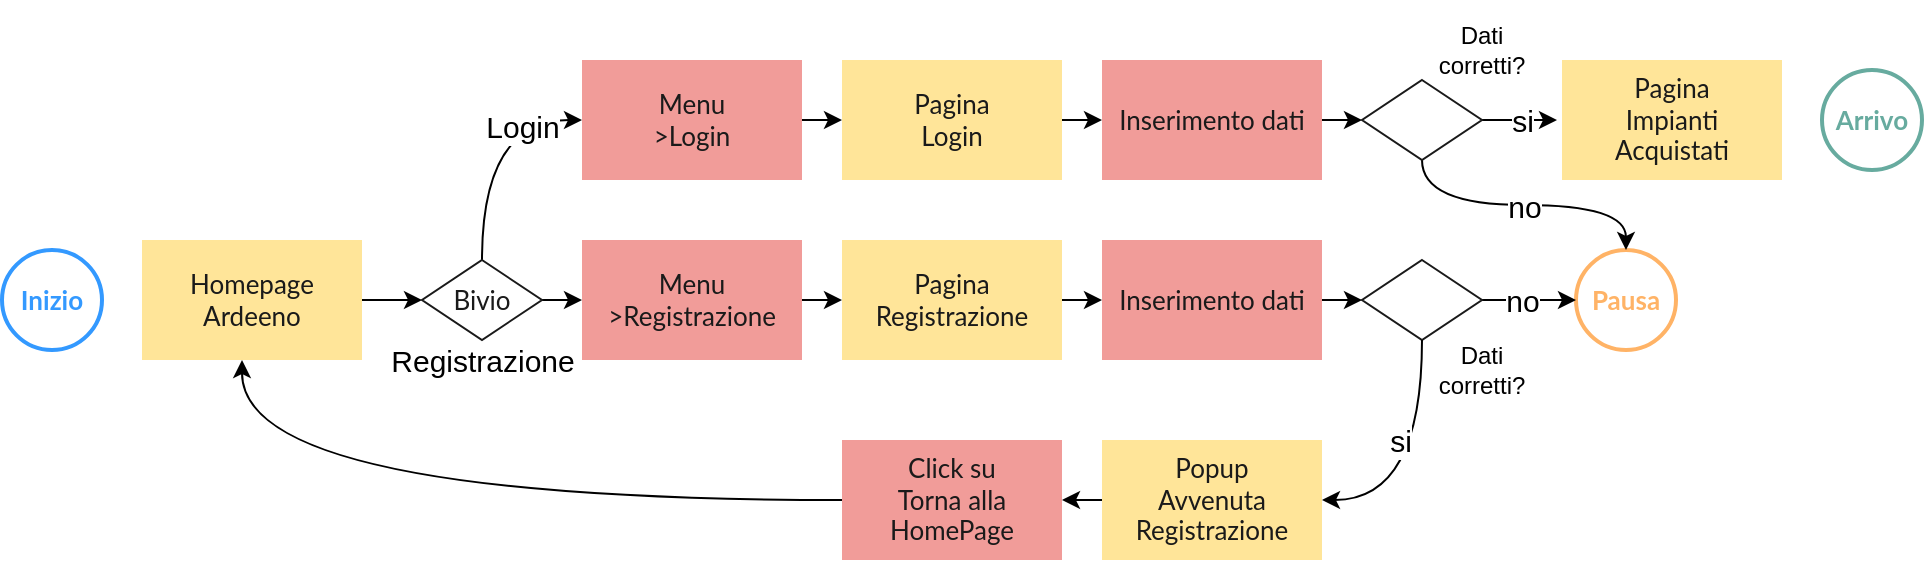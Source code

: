 <mxfile pages="3">
    <diagram id="_RjGnxDrp1jxd0eGkVz6" name="Registrazione e Login">
        <mxGraphModel dx="720" dy="626" grid="1" gridSize="10" guides="1" tooltips="1" connect="1" arrows="1" fold="1" page="1" pageScale="1" pageWidth="827" pageHeight="1169" math="0" shadow="0">
            <root>
                <mxCell id="0"/>
                <mxCell id="1" parent="0"/>
                <mxCell id="iNE1hItGcEI3bgiVYnJT-19" style="edgeStyle=orthogonalEdgeStyle;curved=1;rounded=0;orthogonalLoop=1;jettySize=auto;html=1;exitX=1;exitY=0.5;exitDx=0;exitDy=0;entryX=0;entryY=0.5;entryDx=0;entryDy=0;" parent="1" source="2" target="iNE1hItGcEI3bgiVYnJT-10" edge="1">
                    <mxGeometry relative="1" as="geometry"/>
                </mxCell>
                <mxCell id="2" value="Menu&lt;br style=&quot;font-size: 13px;&quot;&gt;&amp;gt;Registrazione" style="rounded=0;whiteSpace=wrap;html=1;strokeColor=none;fillColor=#F19C99;fontColor=#1A1A1A;fontFamily=Lato;fontSource=https%3A%2F%2Ffonts.googleapis.com%2Fcss%3Ffamily%3DLato;fontSize=13;" parent="1" vertex="1">
                    <mxGeometry x="330" y="150" width="110" height="60" as="geometry"/>
                </mxCell>
                <mxCell id="wDRpXOiuoNGWxcljku6M-16" style="edgeStyle=orthogonalEdgeStyle;curved=1;rounded=0;orthogonalLoop=1;jettySize=auto;html=1;exitX=1;exitY=0.5;exitDx=0;exitDy=0;entryX=0;entryY=0.5;entryDx=0;entryDy=0;fontSize=15;" parent="1" source="3" target="wDRpXOiuoNGWxcljku6M-14" edge="1">
                    <mxGeometry relative="1" as="geometry"/>
                </mxCell>
                <mxCell id="3" value="Homepage&lt;br&gt;Ardeeno" style="rounded=0;whiteSpace=wrap;html=1;strokeColor=none;fontFamily=Lato;fontSource=https%3A%2F%2Ffonts.googleapis.com%2Fcss%3Ffamily%3DLato;fillColor=#FFE599;fontSize=13;fontColor=#1A1A1A;" parent="1" vertex="1">
                    <mxGeometry x="110" y="150" width="110" height="60" as="geometry"/>
                </mxCell>
                <mxCell id="5" value="Inizio" style="ellipse;whiteSpace=wrap;html=1;aspect=fixed;fontFamily=Lato;fontSource=https%3A%2F%2Ffonts.googleapis.com%2Fcss%3Ffamily%3DLato;strokeColor=#3399FF;fontColor=#3399FF;fontSize=13;strokeWidth=2;fontStyle=1" parent="1" vertex="1">
                    <mxGeometry x="40" y="155" width="50" height="50" as="geometry"/>
                </mxCell>
                <mxCell id="6" value="Pausa" style="ellipse;whiteSpace=wrap;html=1;aspect=fixed;fontFamily=Lato;fontSource=https%3A%2F%2Ffonts.googleapis.com%2Fcss%3Ffamily%3DLato;fontSize=13;strokeColor=#FFB366;fontColor=#FFB366;fontStyle=1;strokeWidth=2;" parent="1" vertex="1">
                    <mxGeometry x="827" y="155" width="50" height="50" as="geometry"/>
                </mxCell>
                <mxCell id="7" value="Arrivo" style="ellipse;whiteSpace=wrap;html=1;aspect=fixed;fontFamily=Lato;fontSource=https%3A%2F%2Ffonts.googleapis.com%2Fcss%3Ffamily%3DLato;fontSize=13;fillColor=default;strokeColor=#67AB9F;labelBackgroundColor=default;fontColor=#67AB9F;fontStyle=1;spacing=2;strokeWidth=2;" parent="1" vertex="1">
                    <mxGeometry x="950" y="65" width="50" height="50" as="geometry"/>
                </mxCell>
                <mxCell id="iNE1hItGcEI3bgiVYnJT-21" style="edgeStyle=orthogonalEdgeStyle;curved=1;rounded=0;orthogonalLoop=1;jettySize=auto;html=1;exitX=1;exitY=0.5;exitDx=0;exitDy=0;entryX=0;entryY=0.5;entryDx=0;entryDy=0;" parent="1" source="iNE1hItGcEI3bgiVYnJT-10" target="iNE1hItGcEI3bgiVYnJT-20" edge="1">
                    <mxGeometry relative="1" as="geometry"/>
                </mxCell>
                <mxCell id="iNE1hItGcEI3bgiVYnJT-10" value="Pagina&lt;br&gt;Registrazione" style="rounded=0;whiteSpace=wrap;html=1;strokeColor=none;fontFamily=Lato;fontSource=https%3A%2F%2Ffonts.googleapis.com%2Fcss%3Ffamily%3DLato;fillColor=#FFE599;fontSize=13;fontColor=#1A1A1A;" parent="1" vertex="1">
                    <mxGeometry x="460" y="150" width="110" height="60" as="geometry"/>
                </mxCell>
                <mxCell id="wDRpXOiuoNGWxcljku6M-8" style="edgeStyle=orthogonalEdgeStyle;curved=1;rounded=0;orthogonalLoop=1;jettySize=auto;html=1;exitX=1;exitY=0.5;exitDx=0;exitDy=0;" parent="1" source="iNE1hItGcEI3bgiVYnJT-13" target="6" edge="1">
                    <mxGeometry relative="1" as="geometry">
                        <mxPoint x="680" y="290" as="targetPoint"/>
                    </mxGeometry>
                </mxCell>
                <mxCell id="wDRpXOiuoNGWxcljku6M-9" value="no" style="edgeLabel;html=1;align=center;verticalAlign=middle;resizable=0;points=[];fontSize=15;" parent="wDRpXOiuoNGWxcljku6M-8" vertex="1" connectable="0">
                    <mxGeometry x="-0.379" y="-9" relative="1" as="geometry">
                        <mxPoint x="5" y="-9" as="offset"/>
                    </mxGeometry>
                </mxCell>
                <mxCell id="iNE1hItGcEI3bgiVYnJT-13" value="" style="rhombus;whiteSpace=wrap;html=1;fontFamily=Lato;fontSource=https%3A%2F%2Ffonts.googleapis.com%2Fcss%3Ffamily%3DLato;fontSize=13;fontStyle=0;fontColor=#1A1A1A;strokeColor=#1A1A1A;" parent="1" vertex="1">
                    <mxGeometry x="720" y="160" width="60" height="40" as="geometry"/>
                </mxCell>
                <mxCell id="wDRpXOiuoNGWxcljku6M-7" style="edgeStyle=orthogonalEdgeStyle;curved=1;rounded=0;orthogonalLoop=1;jettySize=auto;html=1;exitX=1;exitY=0.5;exitDx=0;exitDy=0;entryX=0;entryY=0.5;entryDx=0;entryDy=0;" parent="1" source="iNE1hItGcEI3bgiVYnJT-20" target="iNE1hItGcEI3bgiVYnJT-13" edge="1">
                    <mxGeometry relative="1" as="geometry"/>
                </mxCell>
                <mxCell id="iNE1hItGcEI3bgiVYnJT-20" value="Inserimento dati" style="rounded=0;whiteSpace=wrap;html=1;strokeColor=none;fillColor=#F19C99;fontColor=#1A1A1A;fontFamily=Lato;fontSource=https%3A%2F%2Ffonts.googleapis.com%2Fcss%3Ffamily%3DLato;fontSize=13;" parent="1" vertex="1">
                    <mxGeometry x="590" y="150" width="110" height="60" as="geometry"/>
                </mxCell>
                <mxCell id="wDRpXOiuoNGWxcljku6M-19" style="edgeStyle=orthogonalEdgeStyle;curved=1;rounded=0;orthogonalLoop=1;jettySize=auto;html=1;exitX=0.5;exitY=1;exitDx=0;exitDy=0;fontSize=15;entryX=1;entryY=0.5;entryDx=0;entryDy=0;" parent="1" source="iNE1hItGcEI3bgiVYnJT-13" target="wDRpXOiuoNGWxcljku6M-20" edge="1">
                    <mxGeometry relative="1" as="geometry">
                        <mxPoint x="390" y="260" as="targetPoint"/>
                        <Array as="points">
                            <mxPoint x="750" y="280"/>
                        </Array>
                    </mxGeometry>
                </mxCell>
                <mxCell id="wDRpXOiuoNGWxcljku6M-21" value="si" style="edgeLabel;html=1;align=center;verticalAlign=middle;resizable=0;points=[];fontSize=15;" parent="wDRpXOiuoNGWxcljku6M-19" vertex="1" connectable="0">
                    <mxGeometry x="-0.032" y="-11" relative="1" as="geometry">
                        <mxPoint y="-13" as="offset"/>
                    </mxGeometry>
                </mxCell>
                <mxCell id="iNE1hItGcEI3bgiVYnJT-22" value="Dati&lt;br&gt;corretti?" style="text;html=1;strokeColor=none;fillColor=none;align=center;verticalAlign=middle;whiteSpace=wrap;rounded=0;" parent="1" vertex="1">
                    <mxGeometry x="750" y="190" width="60" height="50" as="geometry"/>
                </mxCell>
                <mxCell id="wDRpXOiuoNGWxcljku6M-17" value="Login" style="edgeStyle=orthogonalEdgeStyle;curved=1;rounded=0;orthogonalLoop=1;jettySize=auto;html=1;exitX=0.5;exitY=0;exitDx=0;exitDy=0;entryX=0;entryY=0.5;entryDx=0;entryDy=0;fontSize=15;" parent="1" source="wDRpXOiuoNGWxcljku6M-14" target="wDRpXOiuoNGWxcljku6M-15" edge="1">
                    <mxGeometry x="0.125" y="-20" relative="1" as="geometry">
                        <mxPoint as="offset"/>
                    </mxGeometry>
                </mxCell>
                <mxCell id="wDRpXOiuoNGWxcljku6M-18" value="Registrazione" style="edgeStyle=orthogonalEdgeStyle;curved=1;rounded=0;orthogonalLoop=1;jettySize=auto;html=1;exitX=1;exitY=0.5;exitDx=0;exitDy=0;entryX=0;entryY=0.5;entryDx=0;entryDy=0;fontSize=15;" parent="1" source="wDRpXOiuoNGWxcljku6M-14" target="2" edge="1">
                    <mxGeometry x="-1" y="-42" relative="1" as="geometry">
                        <mxPoint x="-30" y="-12" as="offset"/>
                    </mxGeometry>
                </mxCell>
                <mxCell id="wDRpXOiuoNGWxcljku6M-14" value="Bivio" style="rhombus;whiteSpace=wrap;html=1;fontFamily=Lato;fontSource=https%3A%2F%2Ffonts.googleapis.com%2Fcss%3Ffamily%3DLato;fontSize=13;fontStyle=0;fontColor=#1A1A1A;strokeColor=#1A1A1A;" parent="1" vertex="1">
                    <mxGeometry x="250" y="160" width="60" height="40" as="geometry"/>
                </mxCell>
                <mxCell id="wDRpXOiuoNGWxcljku6M-26" style="edgeStyle=orthogonalEdgeStyle;curved=1;rounded=0;orthogonalLoop=1;jettySize=auto;html=1;exitX=1;exitY=0.5;exitDx=0;exitDy=0;entryX=0;entryY=0.5;entryDx=0;entryDy=0;fontSize=15;" parent="1" source="wDRpXOiuoNGWxcljku6M-15" target="wDRpXOiuoNGWxcljku6M-25" edge="1">
                    <mxGeometry relative="1" as="geometry"/>
                </mxCell>
                <mxCell id="wDRpXOiuoNGWxcljku6M-15" value="Menu&lt;br&gt;&amp;gt;Login" style="rounded=0;whiteSpace=wrap;html=1;strokeColor=none;fillColor=#F19C99;fontColor=#1A1A1A;fontFamily=Lato;fontSource=https%3A%2F%2Ffonts.googleapis.com%2Fcss%3Ffamily%3DLato;fontSize=13;" parent="1" vertex="1">
                    <mxGeometry x="330" y="60" width="110" height="60" as="geometry"/>
                </mxCell>
                <mxCell id="wDRpXOiuoNGWxcljku6M-23" style="edgeStyle=orthogonalEdgeStyle;curved=1;rounded=0;orthogonalLoop=1;jettySize=auto;html=1;exitX=0;exitY=0.5;exitDx=0;exitDy=0;entryX=1;entryY=0.5;entryDx=0;entryDy=0;fontSize=15;" parent="1" source="wDRpXOiuoNGWxcljku6M-20" target="wDRpXOiuoNGWxcljku6M-22" edge="1">
                    <mxGeometry relative="1" as="geometry"/>
                </mxCell>
                <mxCell id="wDRpXOiuoNGWxcljku6M-20" value="Popup&lt;br&gt;Avvenuta&lt;br&gt;Registrazione" style="rounded=0;whiteSpace=wrap;html=1;strokeColor=none;fontFamily=Lato;fontSource=https%3A%2F%2Ffonts.googleapis.com%2Fcss%3Ffamily%3DLato;fillColor=#FFE599;fontSize=13;fontColor=#1A1A1A;" parent="1" vertex="1">
                    <mxGeometry x="590" y="250" width="110" height="60" as="geometry"/>
                </mxCell>
                <mxCell id="wDRpXOiuoNGWxcljku6M-24" style="edgeStyle=orthogonalEdgeStyle;curved=1;rounded=0;orthogonalLoop=1;jettySize=auto;html=1;exitX=0;exitY=0.5;exitDx=0;exitDy=0;fontSize=15;" parent="1" source="wDRpXOiuoNGWxcljku6M-22" target="3" edge="1">
                    <mxGeometry relative="1" as="geometry">
                        <Array as="points">
                            <mxPoint x="160" y="280"/>
                        </Array>
                    </mxGeometry>
                </mxCell>
                <mxCell id="wDRpXOiuoNGWxcljku6M-22" value="Click su&lt;br&gt;Torna alla HomePage" style="rounded=0;whiteSpace=wrap;html=1;strokeColor=none;fillColor=#F19C99;fontColor=#1A1A1A;fontFamily=Lato;fontSource=https%3A%2F%2Ffonts.googleapis.com%2Fcss%3Ffamily%3DLato;fontSize=13;" parent="1" vertex="1">
                    <mxGeometry x="460" y="250" width="110" height="60" as="geometry"/>
                </mxCell>
                <mxCell id="wDRpXOiuoNGWxcljku6M-28" style="edgeStyle=orthogonalEdgeStyle;curved=1;rounded=0;orthogonalLoop=1;jettySize=auto;html=1;exitX=1;exitY=0.5;exitDx=0;exitDy=0;entryX=0;entryY=0.5;entryDx=0;entryDy=0;fontSize=15;" parent="1" source="wDRpXOiuoNGWxcljku6M-25" target="wDRpXOiuoNGWxcljku6M-27" edge="1">
                    <mxGeometry relative="1" as="geometry"/>
                </mxCell>
                <mxCell id="wDRpXOiuoNGWxcljku6M-25" value="Pagina&lt;br&gt;Login" style="rounded=0;whiteSpace=wrap;html=1;strokeColor=none;fontFamily=Lato;fontSource=https%3A%2F%2Ffonts.googleapis.com%2Fcss%3Ffamily%3DLato;fillColor=#FFE599;fontSize=13;fontColor=#1A1A1A;" parent="1" vertex="1">
                    <mxGeometry x="460" y="60" width="110" height="60" as="geometry"/>
                </mxCell>
                <mxCell id="wDRpXOiuoNGWxcljku6M-31" style="edgeStyle=orthogonalEdgeStyle;curved=1;rounded=0;orthogonalLoop=1;jettySize=auto;html=1;exitX=1;exitY=0.5;exitDx=0;exitDy=0;entryX=0;entryY=0.5;entryDx=0;entryDy=0;fontSize=15;" parent="1" source="wDRpXOiuoNGWxcljku6M-27" target="wDRpXOiuoNGWxcljku6M-30" edge="1">
                    <mxGeometry relative="1" as="geometry"/>
                </mxCell>
                <mxCell id="wDRpXOiuoNGWxcljku6M-27" value="Inserimento dati" style="rounded=0;whiteSpace=wrap;html=1;strokeColor=none;fillColor=#F19C99;fontColor=#1A1A1A;fontFamily=Lato;fontSource=https%3A%2F%2Ffonts.googleapis.com%2Fcss%3Ffamily%3DLato;fontSize=13;" parent="1" vertex="1">
                    <mxGeometry x="590" y="60" width="110" height="60" as="geometry"/>
                </mxCell>
                <mxCell id="wDRpXOiuoNGWxcljku6M-29" value="Pagina&lt;br&gt;Impianti&lt;br&gt;Acquistati" style="rounded=0;whiteSpace=wrap;html=1;strokeColor=none;fontFamily=Lato;fontSource=https%3A%2F%2Ffonts.googleapis.com%2Fcss%3Ffamily%3DLato;fillColor=#FFE599;fontSize=13;fontColor=#1A1A1A;" parent="1" vertex="1">
                    <mxGeometry x="820" y="60" width="110" height="60" as="geometry"/>
                </mxCell>
                <mxCell id="wDRpXOiuoNGWxcljku6M-33" value="no" style="edgeStyle=orthogonalEdgeStyle;curved=1;rounded=0;orthogonalLoop=1;jettySize=auto;html=1;exitX=0.5;exitY=1;exitDx=0;exitDy=0;fontSize=15;" parent="1" source="wDRpXOiuoNGWxcljku6M-30" target="6" edge="1">
                    <mxGeometry relative="1" as="geometry"/>
                </mxCell>
                <mxCell id="wDRpXOiuoNGWxcljku6M-34" value="si" style="edgeStyle=orthogonalEdgeStyle;curved=1;rounded=0;orthogonalLoop=1;jettySize=auto;html=1;exitX=1;exitY=0.5;exitDx=0;exitDy=0;entryX=-0.023;entryY=0.511;entryDx=0;entryDy=0;entryPerimeter=0;fontSize=15;" parent="1" source="wDRpXOiuoNGWxcljku6M-30" target="wDRpXOiuoNGWxcljku6M-29" edge="1">
                    <mxGeometry x="0.048" relative="1" as="geometry">
                        <mxPoint as="offset"/>
                    </mxGeometry>
                </mxCell>
                <mxCell id="wDRpXOiuoNGWxcljku6M-30" value="" style="rhombus;whiteSpace=wrap;html=1;fontFamily=Lato;fontSource=https%3A%2F%2Ffonts.googleapis.com%2Fcss%3Ffamily%3DLato;fontSize=13;fontStyle=0;fontColor=#1A1A1A;strokeColor=#1A1A1A;" parent="1" vertex="1">
                    <mxGeometry x="720" y="70" width="60" height="40" as="geometry"/>
                </mxCell>
                <mxCell id="8" value="Dati&lt;br&gt;corretti?" style="text;html=1;strokeColor=none;fillColor=none;align=center;verticalAlign=middle;whiteSpace=wrap;rounded=0;" vertex="1" parent="1">
                    <mxGeometry x="750" y="30" width="60" height="50" as="geometry"/>
                </mxCell>
            </root>
        </mxGraphModel>
    </diagram>
    <diagram id="gQNu9FZmPPyT1xiWyOYN" name="Impianti e Dashboard">
        <mxGraphModel dx="627" dy="407" grid="1" gridSize="10" guides="1" tooltips="1" connect="1" arrows="1" fold="1" page="1" pageScale="1" pageWidth="827" pageHeight="1169" math="0" shadow="0">
            <root>
                <mxCell id="0"/>
                <mxCell id="1" parent="0"/>
                <mxCell id="KBSHnY6f15EQ7HPYfaGq-1" value="Pagina&lt;br&gt;Impianti&lt;br&gt;Acquistati" style="rounded=0;whiteSpace=wrap;html=1;strokeColor=none;fontFamily=Lato;fontSource=https%3A%2F%2Ffonts.googleapis.com%2Fcss%3Ffamily%3DLato;fillColor=#FFE599;fontSize=13;fontColor=#1A1A1A;" vertex="1" parent="1">
                    <mxGeometry x="120" y="80" width="110" height="60" as="geometry"/>
                </mxCell>
                <mxCell id="C4O6Mxz4LDRrvWPiayEO-1" value="Inizio" style="ellipse;whiteSpace=wrap;html=1;aspect=fixed;fontFamily=Lato;fontSource=https%3A%2F%2Ffonts.googleapis.com%2Fcss%3Ffamily%3DLato;strokeColor=#3399FF;fontColor=#3399FF;fontSize=13;strokeWidth=2;fontStyle=1" vertex="1" parent="1">
                    <mxGeometry x="60" y="85" width="50" height="50" as="geometry"/>
                </mxCell>
            </root>
        </mxGraphModel>
    </diagram>
    <diagram id="qNrm8NE4guXySbkpRWn-" name="Heatmap">
        <mxGraphModel dx="1098" dy="712" grid="1" gridSize="10" guides="1" tooltips="1" connect="1" arrows="1" fold="1" page="1" pageScale="1" pageWidth="827" pageHeight="1169" math="0" shadow="0">
            <root>
                <mxCell id="0"/>
                <mxCell id="1" parent="0"/>
                <mxCell id="-dqxDEtO100LCTYFGY6q-1" value="Pagina&lt;br&gt;Impianti&lt;br&gt;Acquistati" style="rounded=0;whiteSpace=wrap;html=1;strokeColor=none;fontFamily=Lato;fontSource=https%3A%2F%2Ffonts.googleapis.com%2Fcss%3Ffamily%3DLato;fillColor=#FFE599;fontSize=13;fontColor=#1A1A1A;" vertex="1" parent="1">
                    <mxGeometry x="80" y="160" width="110" height="60" as="geometry"/>
                </mxCell>
                <mxCell id="50GUFSi06wN_J9MKqP0e-1" value="Inizio" style="ellipse;whiteSpace=wrap;html=1;aspect=fixed;fontFamily=Lato;fontSource=https%3A%2F%2Ffonts.googleapis.com%2Fcss%3Ffamily%3DLato;strokeColor=#3399FF;fontColor=#3399FF;fontSize=13;strokeWidth=2;fontStyle=1" vertex="1" parent="1">
                    <mxGeometry x="20" y="165" width="50" height="50" as="geometry"/>
                </mxCell>
            </root>
        </mxGraphModel>
    </diagram>
</mxfile>